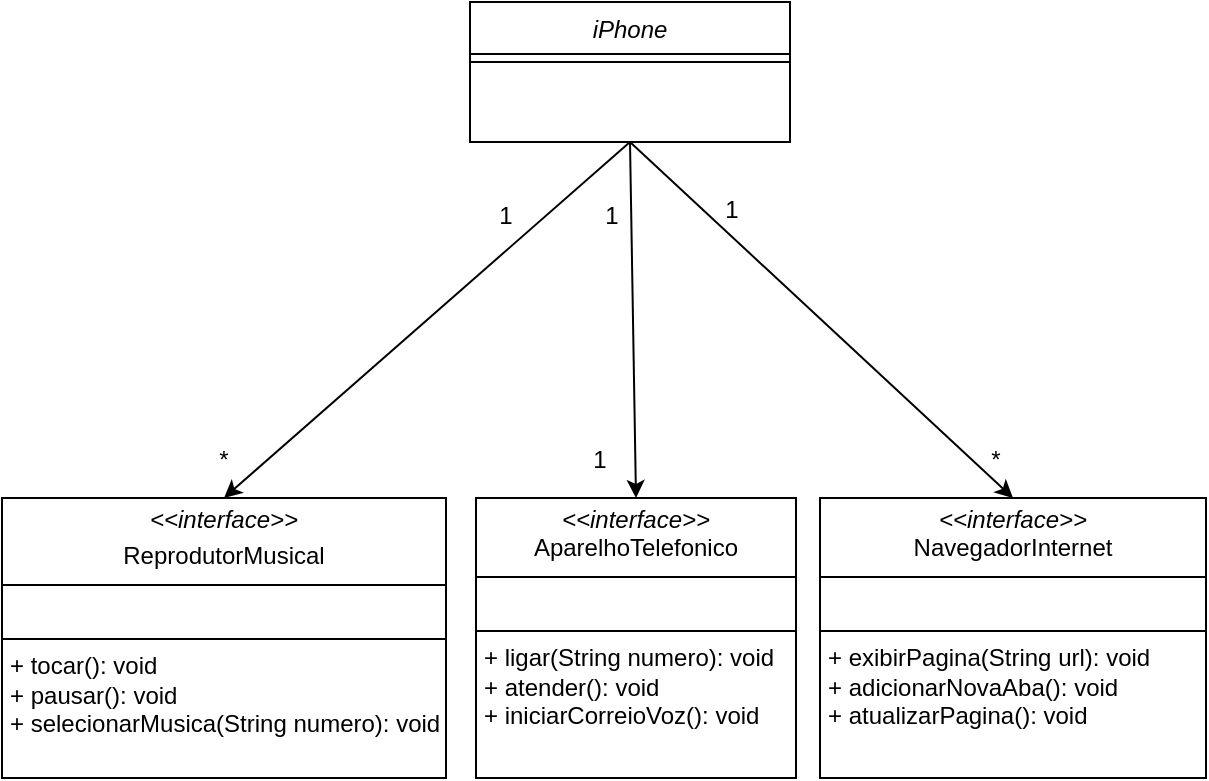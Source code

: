 <mxfile version="24.7.6">
  <diagram id="C5RBs43oDa-KdzZeNtuy" name="Page-1">
    <mxGraphModel dx="539" dy="451" grid="0" gridSize="10" guides="1" tooltips="1" connect="1" arrows="1" fold="1" page="0" pageScale="1" pageWidth="827" pageHeight="1169" background="none" math="0" shadow="0">
      <root>
        <mxCell id="WIyWlLk6GJQsqaUBKTNV-0" />
        <mxCell id="WIyWlLk6GJQsqaUBKTNV-1" parent="WIyWlLk6GJQsqaUBKTNV-0" />
        <mxCell id="zkfFHV4jXpPFQw0GAbJ--0" value="iPhone" style="swimlane;fontStyle=2;align=center;verticalAlign=top;childLayout=stackLayout;horizontal=1;startSize=26;horizontalStack=0;resizeParent=1;resizeLast=0;collapsible=1;marginBottom=0;rounded=0;shadow=0;strokeWidth=1;" parent="WIyWlLk6GJQsqaUBKTNV-1" vertex="1">
          <mxGeometry x="291" y="115" width="160" height="70" as="geometry">
            <mxRectangle x="230" y="140" width="160" height="26" as="alternateBounds" />
          </mxGeometry>
        </mxCell>
        <mxCell id="zkfFHV4jXpPFQw0GAbJ--4" value="" style="line;html=1;strokeWidth=1;align=left;verticalAlign=middle;spacingTop=-1;spacingLeft=3;spacingRight=3;rotatable=0;labelPosition=right;points=[];portConstraint=eastwest;" parent="zkfFHV4jXpPFQw0GAbJ--0" vertex="1">
          <mxGeometry y="26" width="160" height="8" as="geometry" />
        </mxCell>
        <mxCell id="hGpZXpfinrnifH8t0HVg-18" value="" style="endArrow=classic;html=1;rounded=0;exitX=0.5;exitY=1;exitDx=0;exitDy=0;entryX=0.5;entryY=0;entryDx=0;entryDy=0;" edge="1" parent="WIyWlLk6GJQsqaUBKTNV-1" source="zkfFHV4jXpPFQw0GAbJ--0" target="hGpZXpfinrnifH8t0HVg-30">
          <mxGeometry width="50" height="50" relative="1" as="geometry">
            <mxPoint x="303" y="381" as="sourcePoint" />
            <mxPoint x="388" y="321" as="targetPoint" />
          </mxGeometry>
        </mxCell>
        <mxCell id="hGpZXpfinrnifH8t0HVg-19" value="" style="endArrow=classic;html=1;rounded=0;exitX=0.5;exitY=1;exitDx=0;exitDy=0;entryX=0.5;entryY=0;entryDx=0;entryDy=0;curved=0;" edge="1" parent="WIyWlLk6GJQsqaUBKTNV-1" source="zkfFHV4jXpPFQw0GAbJ--0" target="hGpZXpfinrnifH8t0HVg-28">
          <mxGeometry width="50" height="50" relative="1" as="geometry">
            <mxPoint x="381" y="263" as="sourcePoint" />
            <mxPoint x="167.5" y="363" as="targetPoint" />
            <Array as="points" />
          </mxGeometry>
        </mxCell>
        <mxCell id="hGpZXpfinrnifH8t0HVg-20" value="" style="endArrow=classic;html=1;rounded=0;exitX=0.5;exitY=1;exitDx=0;exitDy=0;entryX=0.5;entryY=0;entryDx=0;entryDy=0;" edge="1" parent="WIyWlLk6GJQsqaUBKTNV-1" source="zkfFHV4jXpPFQw0GAbJ--0" target="hGpZXpfinrnifH8t0HVg-31">
          <mxGeometry width="50" height="50" relative="1" as="geometry">
            <mxPoint x="381" y="263" as="sourcePoint" />
            <mxPoint x="516" y="334" as="targetPoint" />
            <Array as="points" />
          </mxGeometry>
        </mxCell>
        <mxCell id="hGpZXpfinrnifH8t0HVg-28" value="&lt;p style=&quot;margin:0px;margin-top:4px;text-align:center;&quot;&gt;&lt;i&gt;&amp;lt;&amp;lt;interface&lt;/i&gt;&lt;i style=&quot;background-color: initial;&quot;&gt;&amp;gt;&amp;gt;&lt;/i&gt;&lt;/p&gt;&lt;p style=&quot;margin:0px;margin-top:4px;text-align:center;&quot;&gt;&lt;span style=&quot;text-wrap: nowrap;&quot;&gt;ReprodutorMusical&lt;/span&gt;&lt;br&gt;&lt;/p&gt;&lt;hr size=&quot;1&quot; style=&quot;border-style:solid;&quot;&gt;&lt;p style=&quot;margin:0px;margin-left:4px;&quot;&gt;&lt;br&gt;&lt;/p&gt;&lt;hr size=&quot;1&quot; style=&quot;border-style:solid;&quot;&gt;&lt;p style=&quot;margin:0px;margin-left:4px;&quot;&gt;+&amp;nbsp;&lt;span style=&quot;text-wrap: nowrap; text-align: center;&quot;&gt;tocar()&lt;/span&gt;: void&lt;br&gt;+&amp;nbsp;&lt;span style=&quot;text-wrap: nowrap; text-align: center;&quot;&gt;pausar()&lt;/span&gt;: void&lt;br&gt;&lt;/p&gt;&lt;p style=&quot;margin:0px;margin-left:4px;&quot;&gt;+&amp;nbsp;&lt;span style=&quot;text-wrap: nowrap; text-align: center;&quot;&gt;selecionarMusica(String numero)&lt;/span&gt;&lt;span style=&quot;background-color: initial;&quot;&gt;: void&lt;/span&gt;&lt;br&gt;&lt;/p&gt;" style="verticalAlign=top;align=left;overflow=fill;html=1;whiteSpace=wrap;" vertex="1" parent="WIyWlLk6GJQsqaUBKTNV-1">
          <mxGeometry x="57" y="363" width="222" height="140" as="geometry" />
        </mxCell>
        <mxCell id="hGpZXpfinrnifH8t0HVg-30" value="&lt;p style=&quot;margin:0px;margin-top:4px;text-align:center;&quot;&gt;&lt;i&gt;&amp;lt;&amp;lt;interface&amp;gt;&amp;gt;&lt;/i&gt;&lt;br&gt;&lt;span style=&quot;text-wrap: nowrap;&quot;&gt;AparelhoTelefonico&lt;/span&gt;&lt;br&gt;&lt;/p&gt;&lt;hr size=&quot;1&quot; style=&quot;border-style:solid;&quot;&gt;&lt;p style=&quot;margin:0px;margin-left:4px;&quot;&gt;&lt;br&gt;&lt;/p&gt;&lt;hr size=&quot;1&quot; style=&quot;border-style:solid;&quot;&gt;&lt;p style=&quot;margin:0px;margin-left:4px;&quot;&gt;+&amp;nbsp;&lt;span style=&quot;text-align: center; text-wrap: nowrap;&quot;&gt;ligar(String numero): void&lt;/span&gt;&lt;br&gt;+&amp;nbsp;&lt;span style=&quot;text-align: center; text-wrap: nowrap;&quot;&gt;atender()&lt;/span&gt;: void&lt;br&gt;&lt;/p&gt;&lt;p style=&quot;margin:0px;margin-left:4px;&quot;&gt;+&amp;nbsp;&lt;span style=&quot;text-align: center; text-wrap: nowrap;&quot;&gt;iniciarCorreioVoz()&lt;/span&gt;&lt;span style=&quot;background-color: initial;&quot;&gt;: void&lt;/span&gt;&lt;br&gt;&lt;/p&gt;" style="verticalAlign=top;align=left;overflow=fill;html=1;whiteSpace=wrap;" vertex="1" parent="WIyWlLk6GJQsqaUBKTNV-1">
          <mxGeometry x="294" y="363" width="160" height="140" as="geometry" />
        </mxCell>
        <mxCell id="hGpZXpfinrnifH8t0HVg-31" value="&lt;p style=&quot;margin:0px;margin-top:4px;text-align:center;&quot;&gt;&lt;i&gt;&amp;lt;&amp;lt;interface&amp;gt;&amp;gt;&lt;/i&gt;&lt;br&gt;&lt;span style=&quot;text-wrap: nowrap;&quot;&gt;NavegadorInternet&lt;/span&gt;&lt;br&gt;&lt;/p&gt;&lt;hr size=&quot;1&quot; style=&quot;border-style:solid;&quot;&gt;&lt;p style=&quot;margin:0px;margin-left:4px;&quot;&gt;&lt;br&gt;&lt;/p&gt;&lt;hr size=&quot;1&quot; style=&quot;border-style:solid;&quot;&gt;&lt;p style=&quot;margin:0px;margin-left:4px;&quot;&gt;+&amp;nbsp;&lt;span style=&quot;text-align: center; text-wrap: nowrap;&quot;&gt;exibirPagina(String url)&lt;/span&gt;&lt;span style=&quot;text-align: center; text-wrap: nowrap;&quot;&gt;: void&lt;/span&gt;&lt;br&gt;+&amp;nbsp;&lt;span style=&quot;text-align: center; text-wrap: nowrap;&quot;&gt;adicionarNovaAba()&lt;/span&gt;: void&lt;br&gt;&lt;/p&gt;&lt;p style=&quot;margin:0px;margin-left:4px;&quot;&gt;+&amp;nbsp;&lt;span style=&quot;text-align: center; text-wrap: nowrap;&quot;&gt;atualizarPagina()&lt;/span&gt;&lt;span style=&quot;background-color: initial;&quot;&gt;: void&lt;/span&gt;&lt;br&gt;&lt;/p&gt;" style="verticalAlign=top;align=left;overflow=fill;html=1;whiteSpace=wrap;" vertex="1" parent="WIyWlLk6GJQsqaUBKTNV-1">
          <mxGeometry x="466" y="363" width="193" height="140" as="geometry" />
        </mxCell>
        <mxCell id="hGpZXpfinrnifH8t0HVg-34" value="*" style="text;html=1;align=center;verticalAlign=middle;whiteSpace=wrap;rounded=0;" vertex="1" parent="WIyWlLk6GJQsqaUBKTNV-1">
          <mxGeometry x="138" y="329" width="60" height="30" as="geometry" />
        </mxCell>
        <mxCell id="hGpZXpfinrnifH8t0HVg-35" value="*" style="text;html=1;align=center;verticalAlign=middle;whiteSpace=wrap;rounded=0;" vertex="1" parent="WIyWlLk6GJQsqaUBKTNV-1">
          <mxGeometry x="524" y="329" width="60" height="30" as="geometry" />
        </mxCell>
        <mxCell id="hGpZXpfinrnifH8t0HVg-36" value="1" style="text;html=1;align=center;verticalAlign=middle;whiteSpace=wrap;rounded=0;" vertex="1" parent="WIyWlLk6GJQsqaUBKTNV-1">
          <mxGeometry x="326" y="329" width="60" height="30" as="geometry" />
        </mxCell>
        <mxCell id="hGpZXpfinrnifH8t0HVg-37" value="1" style="text;html=1;align=center;verticalAlign=middle;whiteSpace=wrap;rounded=0;" vertex="1" parent="WIyWlLk6GJQsqaUBKTNV-1">
          <mxGeometry x="332" y="207" width="60" height="30" as="geometry" />
        </mxCell>
        <mxCell id="hGpZXpfinrnifH8t0HVg-38" value="1" style="text;html=1;align=center;verticalAlign=middle;whiteSpace=wrap;rounded=0;" vertex="1" parent="WIyWlLk6GJQsqaUBKTNV-1">
          <mxGeometry x="392" y="204" width="60" height="30" as="geometry" />
        </mxCell>
        <mxCell id="hGpZXpfinrnifH8t0HVg-39" value="1" style="text;html=1;align=center;verticalAlign=middle;whiteSpace=wrap;rounded=0;" vertex="1" parent="WIyWlLk6GJQsqaUBKTNV-1">
          <mxGeometry x="279" y="207" width="60" height="30" as="geometry" />
        </mxCell>
      </root>
    </mxGraphModel>
  </diagram>
</mxfile>
